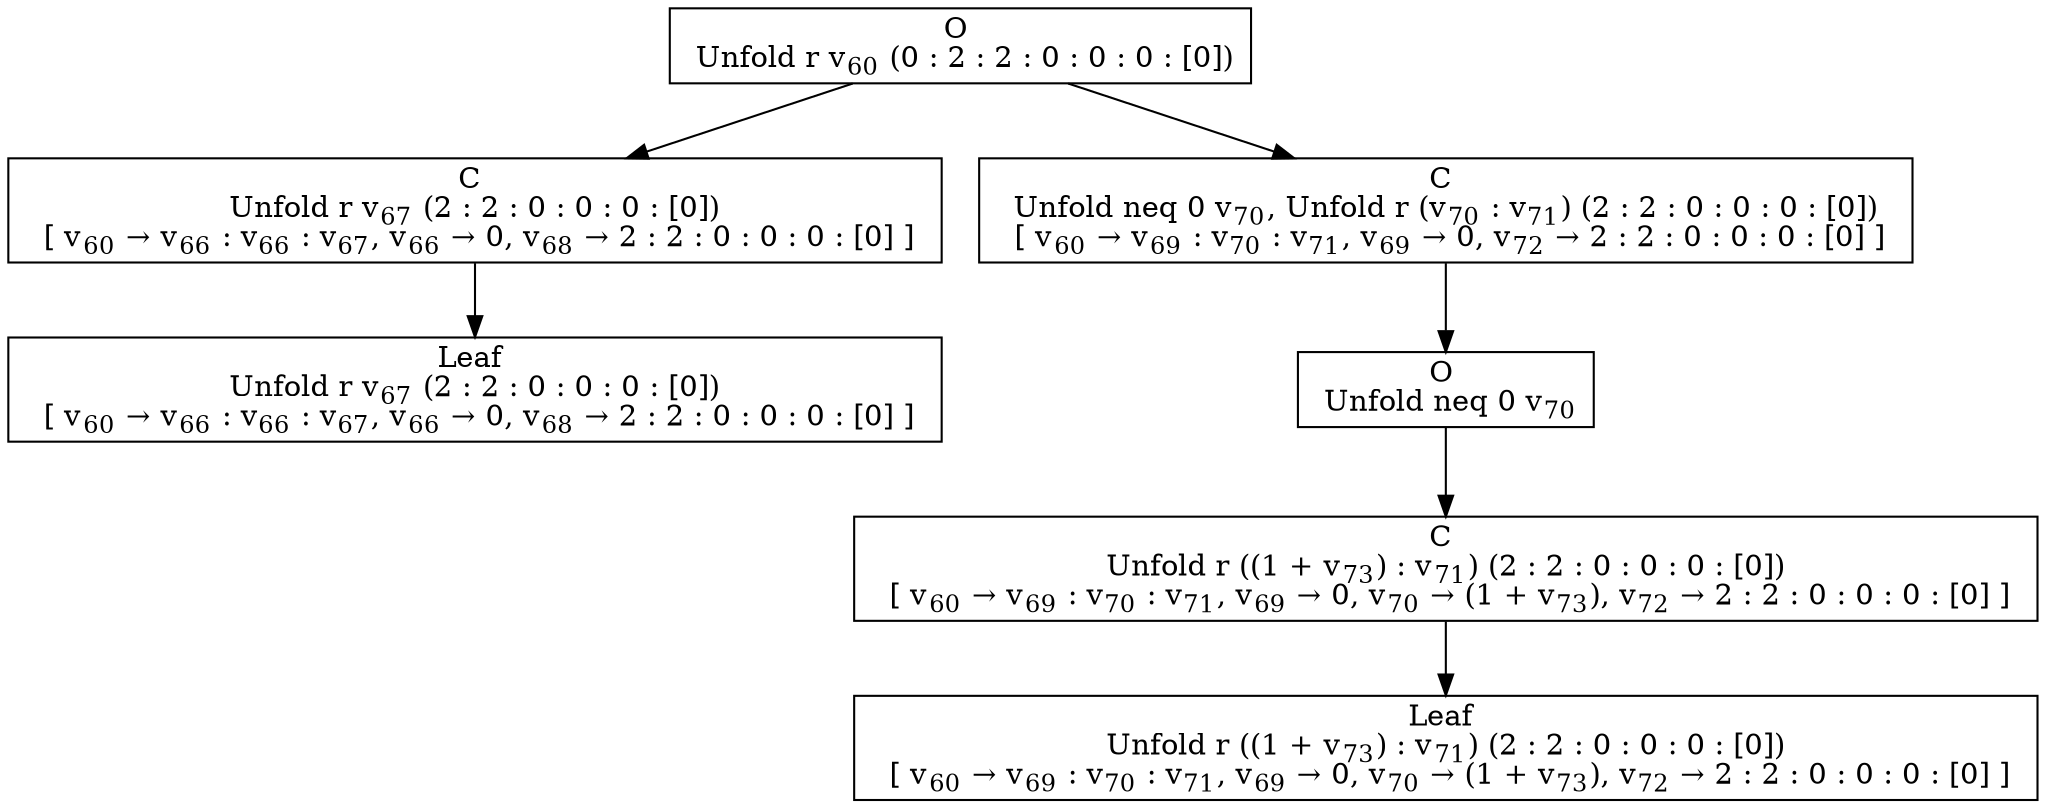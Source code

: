 digraph {
    graph [rankdir=TB
          ,bgcolor=transparent];
    node [shape=box
         ,fillcolor=white
         ,style=filled];
    0 [label=<O <BR/> Unfold r v<SUB>60</SUB> (0 : 2 : 2 : 0 : 0 : 0 : [0])>];
    1 [label=<C <BR/> Unfold r v<SUB>67</SUB> (2 : 2 : 0 : 0 : 0 : [0]) <BR/>  [ v<SUB>60</SUB> &rarr; v<SUB>66</SUB> : v<SUB>66</SUB> : v<SUB>67</SUB>, v<SUB>66</SUB> &rarr; 0, v<SUB>68</SUB> &rarr; 2 : 2 : 0 : 0 : 0 : [0] ] >];
    2 [label=<C <BR/> Unfold neq 0 v<SUB>70</SUB>, Unfold r (v<SUB>70</SUB> : v<SUB>71</SUB>) (2 : 2 : 0 : 0 : 0 : [0]) <BR/>  [ v<SUB>60</SUB> &rarr; v<SUB>69</SUB> : v<SUB>70</SUB> : v<SUB>71</SUB>, v<SUB>69</SUB> &rarr; 0, v<SUB>72</SUB> &rarr; 2 : 2 : 0 : 0 : 0 : [0] ] >];
    3 [label=<Leaf <BR/> Unfold r v<SUB>67</SUB> (2 : 2 : 0 : 0 : 0 : [0]) <BR/>  [ v<SUB>60</SUB> &rarr; v<SUB>66</SUB> : v<SUB>66</SUB> : v<SUB>67</SUB>, v<SUB>66</SUB> &rarr; 0, v<SUB>68</SUB> &rarr; 2 : 2 : 0 : 0 : 0 : [0] ] >];
    4 [label=<O <BR/> Unfold neq 0 v<SUB>70</SUB>>];
    5 [label=<C <BR/> Unfold r ((1 + v<SUB>73</SUB>) : v<SUB>71</SUB>) (2 : 2 : 0 : 0 : 0 : [0]) <BR/>  [ v<SUB>60</SUB> &rarr; v<SUB>69</SUB> : v<SUB>70</SUB> : v<SUB>71</SUB>, v<SUB>69</SUB> &rarr; 0, v<SUB>70</SUB> &rarr; (1 + v<SUB>73</SUB>), v<SUB>72</SUB> &rarr; 2 : 2 : 0 : 0 : 0 : [0] ] >];
    6 [label=<Leaf <BR/> Unfold r ((1 + v<SUB>73</SUB>) : v<SUB>71</SUB>) (2 : 2 : 0 : 0 : 0 : [0]) <BR/>  [ v<SUB>60</SUB> &rarr; v<SUB>69</SUB> : v<SUB>70</SUB> : v<SUB>71</SUB>, v<SUB>69</SUB> &rarr; 0, v<SUB>70</SUB> &rarr; (1 + v<SUB>73</SUB>), v<SUB>72</SUB> &rarr; 2 : 2 : 0 : 0 : 0 : [0] ] >];
    0 -> 1 [label=""];
    0 -> 2 [label=""];
    1 -> 3 [label=""];
    2 -> 4 [label=""];
    4 -> 5 [label=""];
    5 -> 6 [label=""];
}